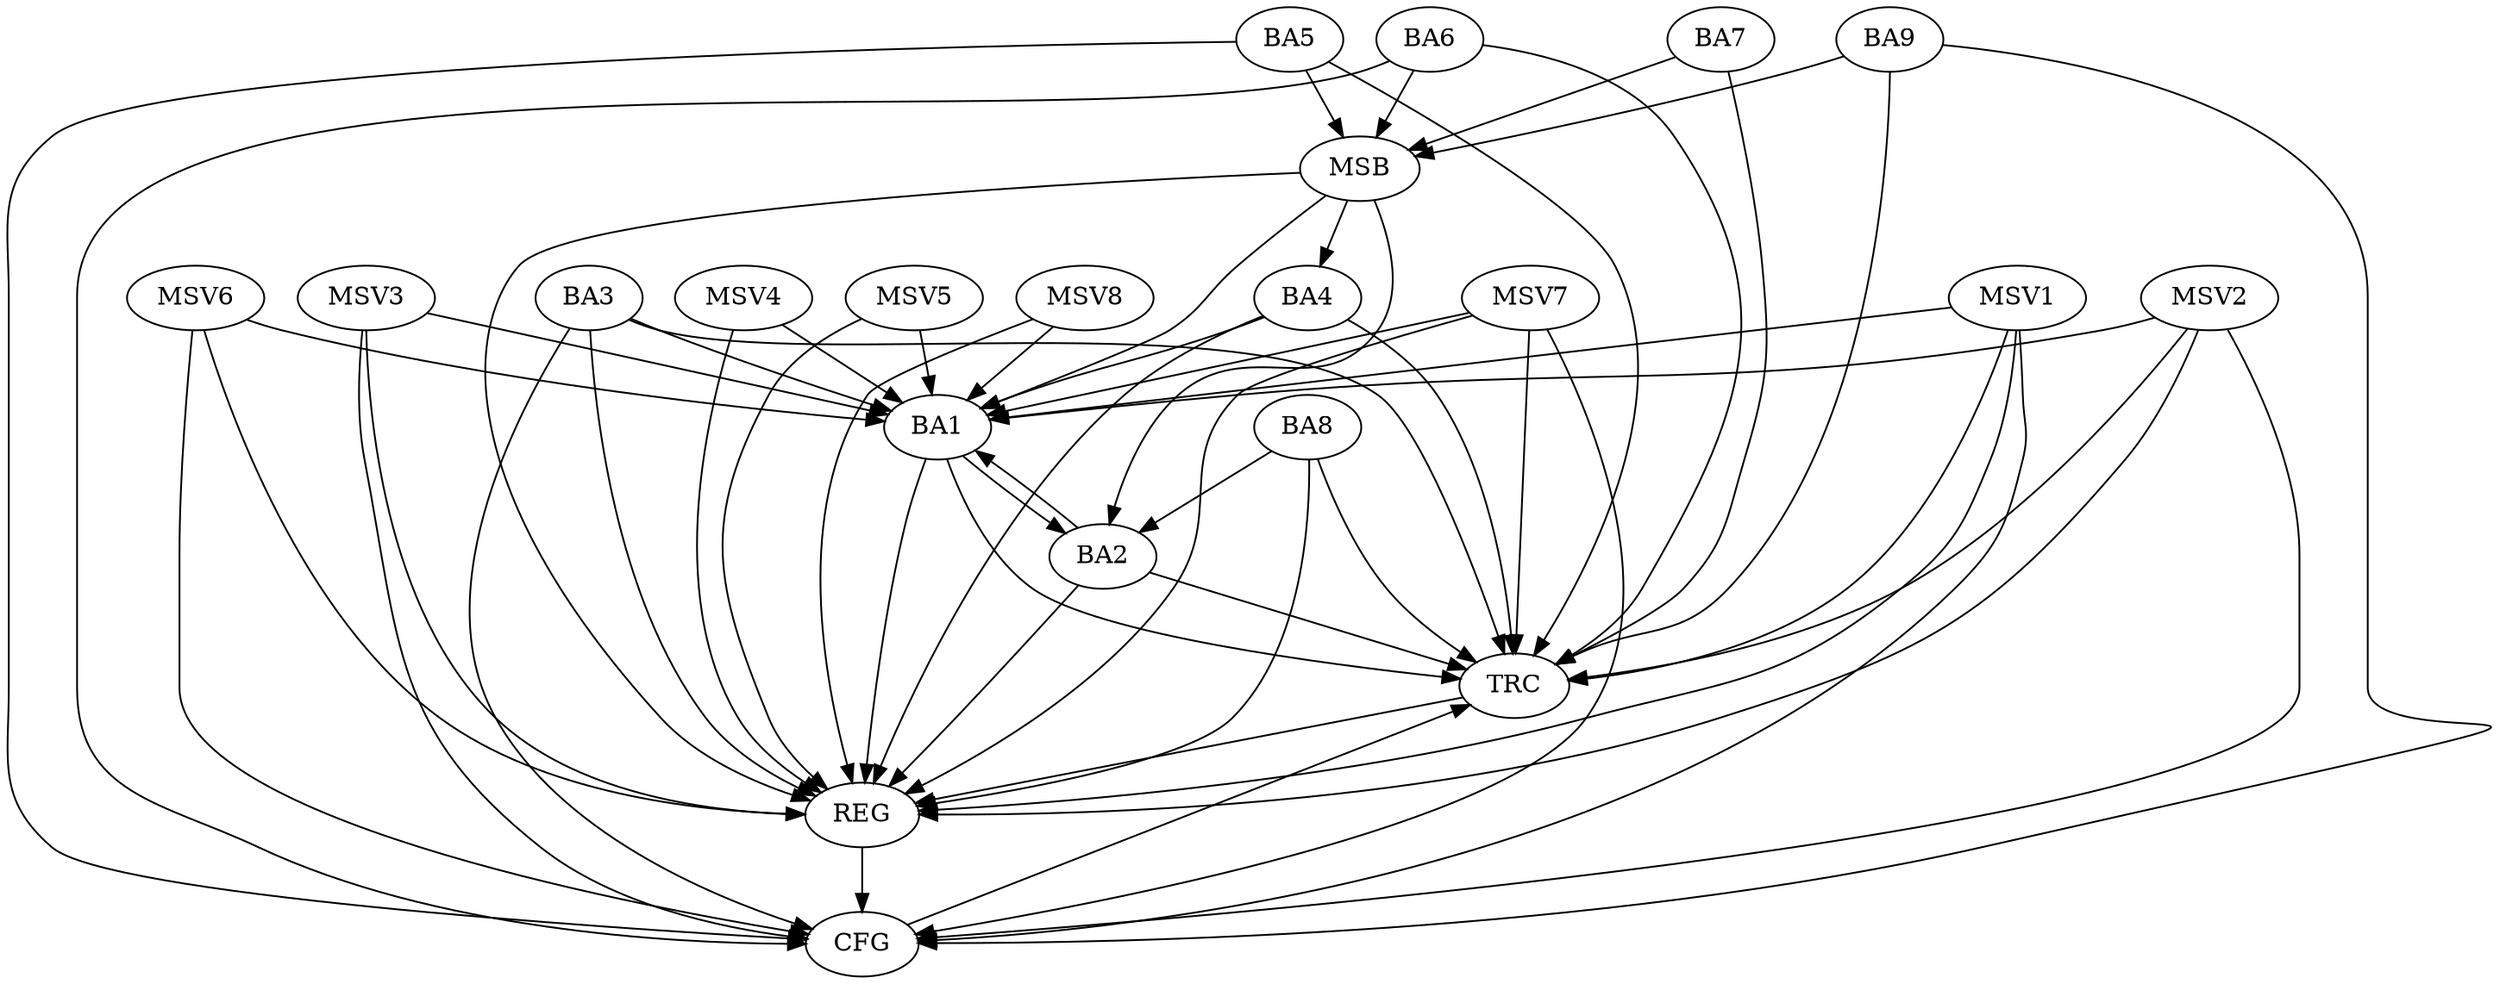 strict digraph G {
  BA1 [ label="BA1" ];
  BA2 [ label="BA2" ];
  BA3 [ label="BA3" ];
  BA4 [ label="BA4" ];
  BA5 [ label="BA5" ];
  BA6 [ label="BA6" ];
  BA7 [ label="BA7" ];
  BA8 [ label="BA8" ];
  BA9 [ label="BA9" ];
  REG [ label="REG" ];
  MSB [ label="MSB" ];
  CFG [ label="CFG" ];
  TRC [ label="TRC" ];
  MSV1 [ label="MSV1" ];
  MSV2 [ label="MSV2" ];
  MSV3 [ label="MSV3" ];
  MSV4 [ label="MSV4" ];
  MSV5 [ label="MSV5" ];
  MSV6 [ label="MSV6" ];
  MSV7 [ label="MSV7" ];
  MSV8 [ label="MSV8" ];
  BA1 -> BA2;
  BA2 -> BA1;
  BA3 -> BA1;
  BA4 -> BA1;
  BA8 -> BA2;
  BA1 -> REG;
  BA2 -> REG;
  BA3 -> REG;
  BA4 -> REG;
  BA8 -> REG;
  BA5 -> MSB;
  MSB -> BA1;
  MSB -> REG;
  BA6 -> MSB;
  MSB -> BA4;
  BA7 -> MSB;
  BA9 -> MSB;
  MSB -> BA2;
  BA5 -> CFG;
  BA6 -> CFG;
  BA9 -> CFG;
  BA3 -> CFG;
  REG -> CFG;
  BA1 -> TRC;
  BA2 -> TRC;
  BA3 -> TRC;
  BA4 -> TRC;
  BA5 -> TRC;
  BA6 -> TRC;
  BA7 -> TRC;
  BA8 -> TRC;
  BA9 -> TRC;
  CFG -> TRC;
  TRC -> REG;
  MSV1 -> BA1;
  MSV1 -> REG;
  MSV1 -> TRC;
  MSV1 -> CFG;
  MSV2 -> BA1;
  MSV2 -> REG;
  MSV2 -> TRC;
  MSV2 -> CFG;
  MSV3 -> BA1;
  MSV3 -> REG;
  MSV3 -> CFG;
  MSV4 -> BA1;
  MSV5 -> BA1;
  MSV4 -> REG;
  MSV5 -> REG;
  MSV6 -> BA1;
  MSV6 -> REG;
  MSV6 -> CFG;
  MSV7 -> BA1;
  MSV7 -> REG;
  MSV7 -> TRC;
  MSV7 -> CFG;
  MSV8 -> BA1;
  MSV8 -> REG;
}
